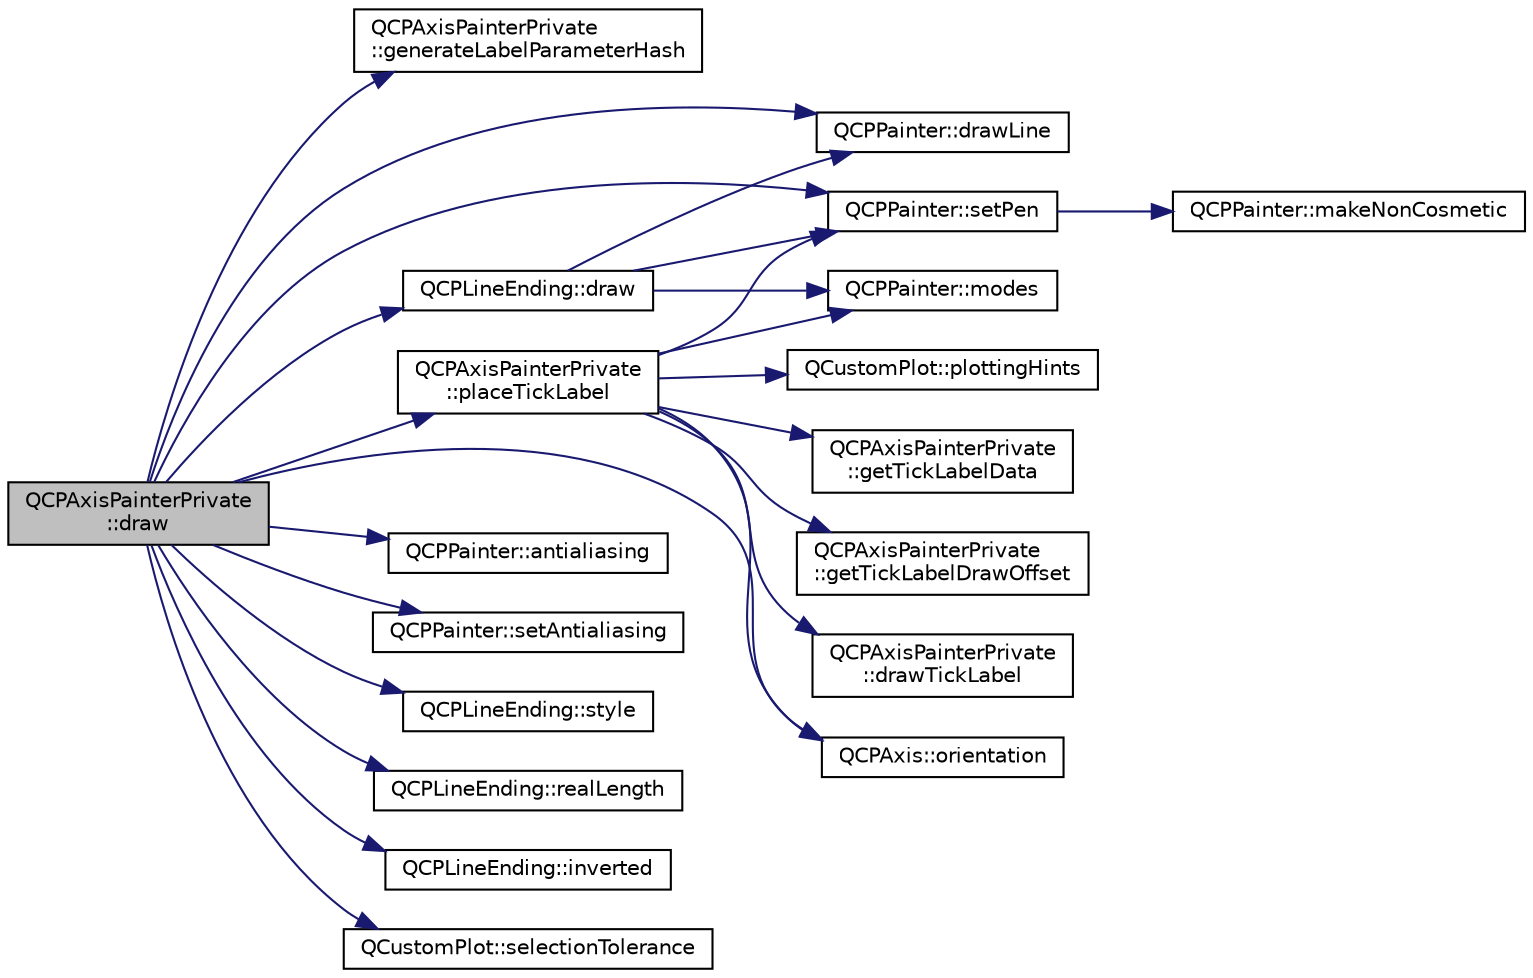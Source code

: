 digraph "QCPAxisPainterPrivate::draw"
{
  edge [fontname="Helvetica",fontsize="10",labelfontname="Helvetica",labelfontsize="10"];
  node [fontname="Helvetica",fontsize="10",shape=record];
  rankdir="LR";
  Node10 [label="QCPAxisPainterPrivate\l::draw",height=0.2,width=0.4,color="black", fillcolor="grey75", style="filled", fontcolor="black"];
  Node10 -> Node11 [color="midnightblue",fontsize="10",style="solid",fontname="Helvetica"];
  Node11 [label="QCPAxisPainterPrivate\l::generateLabelParameterHash",height=0.2,width=0.4,color="black", fillcolor="white", style="filled",URL="$dc/dba/class_q_c_p_axis_painter_private.html#ab6f77ae2bd3eccca3fef4b7ec8e34b31"];
  Node10 -> Node12 [color="midnightblue",fontsize="10",style="solid",fontname="Helvetica"];
  Node12 [label="QCPPainter::setPen",height=0.2,width=0.4,color="black", fillcolor="white", style="filled",URL="$d3/db4/class_q_c_p_painter.html#af9c7a4cd1791403901f8c5b82a150195"];
  Node12 -> Node13 [color="midnightblue",fontsize="10",style="solid",fontname="Helvetica"];
  Node13 [label="QCPPainter::makeNonCosmetic",height=0.2,width=0.4,color="black", fillcolor="white", style="filled",URL="$d3/db4/class_q_c_p_painter.html#a7e63fbcf47e35c6f2ecd11b8fef7c7d8"];
  Node10 -> Node14 [color="midnightblue",fontsize="10",style="solid",fontname="Helvetica"];
  Node14 [label="QCPAxis::orientation",height=0.2,width=0.4,color="black", fillcolor="white", style="filled",URL="$d2/deb/class_q_c_p_axis.html#ab988ef4538e2655bb77bd138189cd42e"];
  Node10 -> Node15 [color="midnightblue",fontsize="10",style="solid",fontname="Helvetica"];
  Node15 [label="QCPPainter::drawLine",height=0.2,width=0.4,color="black", fillcolor="white", style="filled",URL="$d3/db4/class_q_c_p_painter.html#a0b4b1b9bd495e182c731774dc800e6e0"];
  Node10 -> Node16 [color="midnightblue",fontsize="10",style="solid",fontname="Helvetica"];
  Node16 [label="QCPPainter::antialiasing",height=0.2,width=0.4,color="black", fillcolor="white", style="filled",URL="$d3/db4/class_q_c_p_painter.html#a5aff96296e995f6f35b2596a482aae37"];
  Node10 -> Node17 [color="midnightblue",fontsize="10",style="solid",fontname="Helvetica"];
  Node17 [label="QCPPainter::setAntialiasing",height=0.2,width=0.4,color="black", fillcolor="white", style="filled",URL="$d3/db4/class_q_c_p_painter.html#aaba1deb9188244d9ea65b035112b4d05"];
  Node10 -> Node18 [color="midnightblue",fontsize="10",style="solid",fontname="Helvetica"];
  Node18 [label="QCPLineEnding::style",height=0.2,width=0.4,color="black", fillcolor="white", style="filled",URL="$de/d41/class_q_c_p_line_ending.html#a07e75aaac6c61322bf51af237c5778e3"];
  Node10 -> Node19 [color="midnightblue",fontsize="10",style="solid",fontname="Helvetica"];
  Node19 [label="QCPLineEnding::draw",height=0.2,width=0.4,color="black", fillcolor="white", style="filled",URL="$de/d41/class_q_c_p_line_ending.html#a13321409a5570be5d58d99b67bc73cd5"];
  Node19 -> Node12 [color="midnightblue",fontsize="10",style="solid",fontname="Helvetica"];
  Node19 -> Node15 [color="midnightblue",fontsize="10",style="solid",fontname="Helvetica"];
  Node19 -> Node20 [color="midnightblue",fontsize="10",style="solid",fontname="Helvetica"];
  Node20 [label="QCPPainter::modes",height=0.2,width=0.4,color="black", fillcolor="white", style="filled",URL="$d3/db4/class_q_c_p_painter.html#aef102658219b24165f7ee2aad1b9e48f"];
  Node10 -> Node21 [color="midnightblue",fontsize="10",style="solid",fontname="Helvetica"];
  Node21 [label="QCPLineEnding::realLength",height=0.2,width=0.4,color="black", fillcolor="white", style="filled",URL="$de/d41/class_q_c_p_line_ending.html#acacd24d386d459b282d3c57f16a5405d"];
  Node10 -> Node22 [color="midnightblue",fontsize="10",style="solid",fontname="Helvetica"];
  Node22 [label="QCPLineEnding::inverted",height=0.2,width=0.4,color="black", fillcolor="white", style="filled",URL="$de/d41/class_q_c_p_line_ending.html#a15a68706d298a0c9f94556f6b4db15ff"];
  Node10 -> Node23 [color="midnightblue",fontsize="10",style="solid",fontname="Helvetica"];
  Node23 [label="QCPAxisPainterPrivate\l::placeTickLabel",height=0.2,width=0.4,color="black", fillcolor="white", style="filled",URL="$dc/dba/class_q_c_p_axis_painter_private.html#af8fe7350c19575bc33ca770f9b3a15fd"];
  Node23 -> Node24 [color="midnightblue",fontsize="10",style="solid",fontname="Helvetica"];
  Node24 [label="QCustomPlot::plottingHints",height=0.2,width=0.4,color="black", fillcolor="white", style="filled",URL="$dd/d9b/class_q_custom_plot.html#ac724f4075822f74f7b676a790095b877"];
  Node23 -> Node20 [color="midnightblue",fontsize="10",style="solid",fontname="Helvetica"];
  Node23 -> Node25 [color="midnightblue",fontsize="10",style="solid",fontname="Helvetica"];
  Node25 [label="QCPAxisPainterPrivate\l::getTickLabelData",height=0.2,width=0.4,color="black", fillcolor="white", style="filled",URL="$dc/dba/class_q_c_p_axis_painter_private.html#a5331f78e398da5442767c261578da502"];
  Node23 -> Node26 [color="midnightblue",fontsize="10",style="solid",fontname="Helvetica"];
  Node26 [label="QCPAxisPainterPrivate\l::getTickLabelDrawOffset",height=0.2,width=0.4,color="black", fillcolor="white", style="filled",URL="$dc/dba/class_q_c_p_axis_painter_private.html#a6205b60c7d305854ffd7602139433f6e"];
  Node23 -> Node12 [color="midnightblue",fontsize="10",style="solid",fontname="Helvetica"];
  Node23 -> Node27 [color="midnightblue",fontsize="10",style="solid",fontname="Helvetica"];
  Node27 [label="QCPAxisPainterPrivate\l::drawTickLabel",height=0.2,width=0.4,color="black", fillcolor="white", style="filled",URL="$dc/dba/class_q_c_p_axis_painter_private.html#aab666e1d85b234afbc88076c7ba9424a"];
  Node23 -> Node14 [color="midnightblue",fontsize="10",style="solid",fontname="Helvetica"];
  Node10 -> Node28 [color="midnightblue",fontsize="10",style="solid",fontname="Helvetica"];
  Node28 [label="QCustomPlot::selectionTolerance",height=0.2,width=0.4,color="black", fillcolor="white", style="filled",URL="$dd/d9b/class_q_custom_plot.html#a5441d11013afeaf4b8f2ea06e8624a25"];
}
